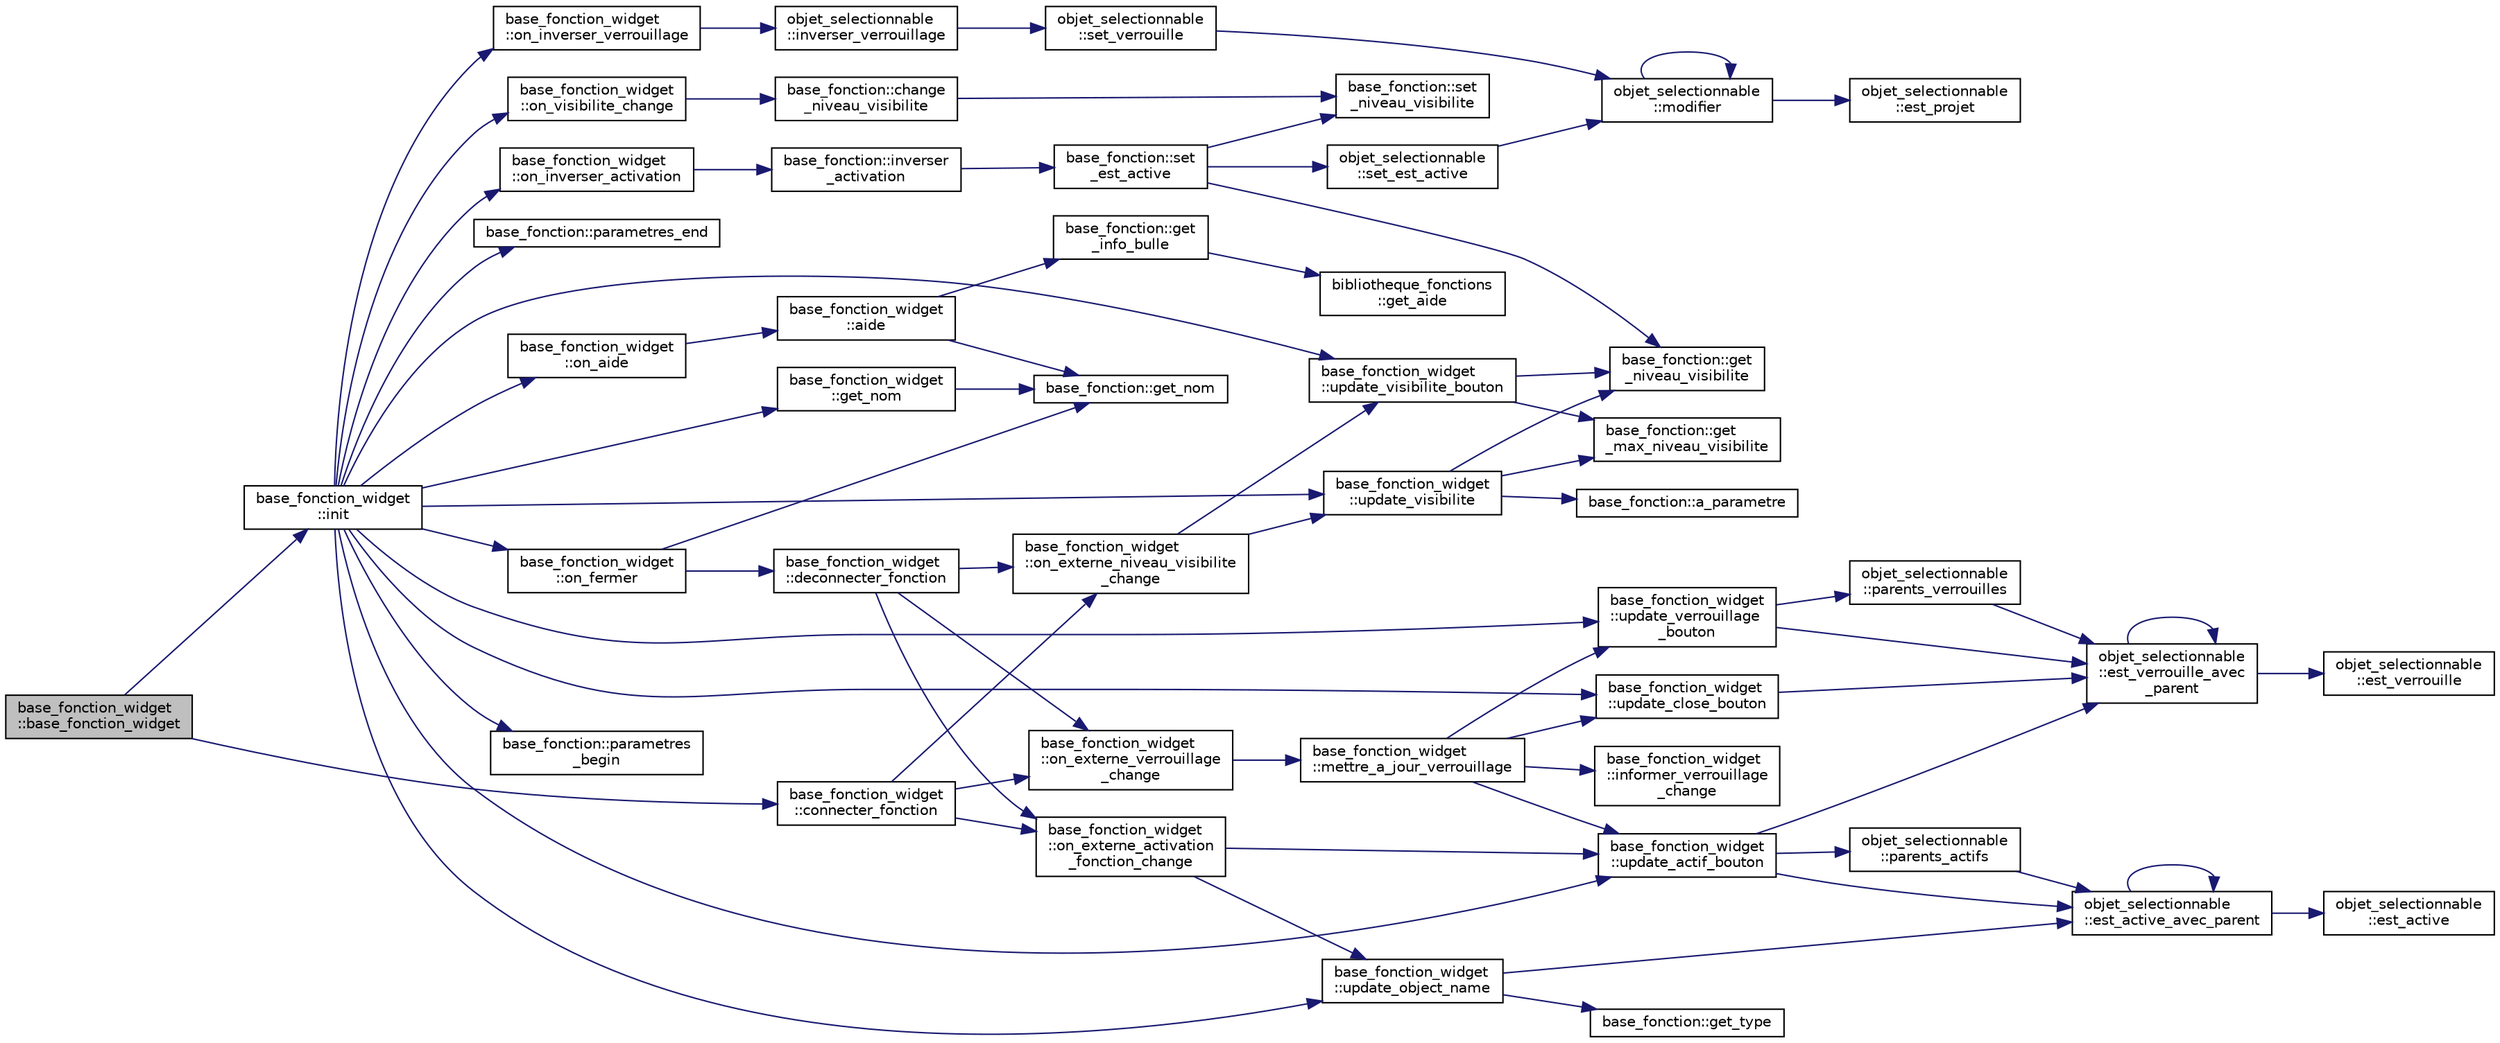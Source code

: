 digraph "base_fonction_widget::base_fonction_widget"
{
  edge [fontname="Helvetica",fontsize="10",labelfontname="Helvetica",labelfontsize="10"];
  node [fontname="Helvetica",fontsize="10",shape=record];
  rankdir="LR";
  Node0 [label="base_fonction_widget\l::base_fonction_widget",height=0.2,width=0.4,color="black", fillcolor="grey75", style="filled", fontcolor="black"];
  Node0 -> Node1 [color="midnightblue",fontsize="10",style="solid",fontname="Helvetica"];
  Node1 [label="base_fonction_widget\l::init",height=0.2,width=0.4,color="black", fillcolor="white", style="filled",URL="$classbase__fonction__widget.html#a8f7d38b1f3eeacb69017621ee3fc055b",tooltip="Initialise le widget. "];
  Node1 -> Node2 [color="midnightblue",fontsize="10",style="solid",fontname="Helvetica"];
  Node2 [label="base_fonction_widget\l::on_visibilite_change",height=0.2,width=0.4,color="black", fillcolor="white", style="filled",URL="$classbase__fonction__widget.html#a01be0aabd5759aae2f380a4ea13dea43",tooltip="Fonction appelée lors d&#39;une demande de changement de niveau de visibilité. "];
  Node2 -> Node3 [color="midnightblue",fontsize="10",style="solid",fontname="Helvetica"];
  Node3 [label="base_fonction::change\l_niveau_visibilite",height=0.2,width=0.4,color="black", fillcolor="white", style="filled",URL="$classbase__fonction.html#a9a29109804d6f1a70350b45e8ef5a680",tooltip="Modifier le niveau de visibilité de la fonction. "];
  Node3 -> Node4 [color="midnightblue",fontsize="10",style="solid",fontname="Helvetica"];
  Node4 [label="base_fonction::set\l_niveau_visibilite",height=0.2,width=0.4,color="black", fillcolor="white", style="filled",URL="$classbase__fonction.html#aac434731c9e5d95398d3baae6c74d447",tooltip="Initialise le niveau de visibilité de la fonction. "];
  Node1 -> Node5 [color="midnightblue",fontsize="10",style="solid",fontname="Helvetica"];
  Node5 [label="base_fonction_widget\l::on_inverser_activation",height=0.2,width=0.4,color="black", fillcolor="white", style="filled",URL="$classbase__fonction__widget.html#acb52c3b688b3821f7fb307dc136ff49d",tooltip="Fonction appelée lors d&#39;une demande d&#39;inversion d&#39;activation. "];
  Node5 -> Node6 [color="midnightblue",fontsize="10",style="solid",fontname="Helvetica"];
  Node6 [label="base_fonction::inverser\l_activation",height=0.2,width=0.4,color="black", fillcolor="white", style="filled",URL="$classbase__fonction.html#aaf72b5fa4bf0bd4ee43d7eab0aeac984",tooltip="Inverse le niveau de visibilité de la fonction. "];
  Node6 -> Node7 [color="midnightblue",fontsize="10",style="solid",fontname="Helvetica"];
  Node7 [label="base_fonction::set\l_est_active",height=0.2,width=0.4,color="black", fillcolor="white", style="filled",URL="$classbase__fonction.html#a58252a04c7afea216c29d13132b0d6a2",tooltip="Initialise l&#39;activation de la fonction. "];
  Node7 -> Node8 [color="midnightblue",fontsize="10",style="solid",fontname="Helvetica"];
  Node8 [label="base_fonction::get\l_niveau_visibilite",height=0.2,width=0.4,color="black", fillcolor="white", style="filled",URL="$classbase__fonction.html#aad1c92b3ed0b589ba58323132ab4aae7",tooltip="Accesseur du niveau de visibilité de la fonction. "];
  Node7 -> Node4 [color="midnightblue",fontsize="10",style="solid",fontname="Helvetica"];
  Node7 -> Node9 [color="midnightblue",fontsize="10",style="solid",fontname="Helvetica"];
  Node9 [label="objet_selectionnable\l::set_est_active",height=0.2,width=0.4,color="black", fillcolor="white", style="filled",URL="$classobjet__selectionnable.html#acb1bf63e061079a402c929ce346b0b22",tooltip="Initialise l&#39;état d&#39;activation de l&#39;objet. "];
  Node9 -> Node10 [color="midnightblue",fontsize="10",style="solid",fontname="Helvetica"];
  Node10 [label="objet_selectionnable\l::modifier",height=0.2,width=0.4,color="black", fillcolor="white", style="filled",URL="$classobjet__selectionnable.html#a9f76b8e89231a79c3fc840af874bd868",tooltip="Modifie l&#39;objet. "];
  Node10 -> Node11 [color="midnightblue",fontsize="10",style="solid",fontname="Helvetica"];
  Node11 [label="objet_selectionnable\l::est_projet",height=0.2,width=0.4,color="black", fillcolor="white", style="filled",URL="$classobjet__selectionnable.html#a49ea1a29523e46f099896477a2b43eaa",tooltip="Indique si l&#39;objet est un projet. "];
  Node10 -> Node10 [color="midnightblue",fontsize="10",style="solid",fontname="Helvetica"];
  Node1 -> Node12 [color="midnightblue",fontsize="10",style="solid",fontname="Helvetica"];
  Node12 [label="base_fonction_widget\l::on_inverser_verrouillage",height=0.2,width=0.4,color="black", fillcolor="white", style="filled",URL="$classbase__fonction__widget.html#a9e1f1563d0793c0601c8dc5b8a1e7326",tooltip="Fonction appelée lors d&#39;une demande d&#39;inversion de verrouillage. "];
  Node12 -> Node13 [color="midnightblue",fontsize="10",style="solid",fontname="Helvetica"];
  Node13 [label="objet_selectionnable\l::inverser_verrouillage",height=0.2,width=0.4,color="black", fillcolor="white", style="filled",URL="$classobjet__selectionnable.html#a028ac895965858e0e8e8e2cc25e8323c",tooltip="Inverse l&#39;état de verrouillage. "];
  Node13 -> Node14 [color="midnightblue",fontsize="10",style="solid",fontname="Helvetica"];
  Node14 [label="objet_selectionnable\l::set_verrouille",height=0.2,width=0.4,color="black", fillcolor="white", style="filled",URL="$classobjet__selectionnable.html#a5d39343f43293805a0b60e8520687d87",tooltip="Initialise l&#39;état de verrouillage de l&#39;objet. "];
  Node14 -> Node10 [color="midnightblue",fontsize="10",style="solid",fontname="Helvetica"];
  Node1 -> Node15 [color="midnightblue",fontsize="10",style="solid",fontname="Helvetica"];
  Node15 [label="base_fonction_widget\l::on_aide",height=0.2,width=0.4,color="black", fillcolor="white", style="filled",URL="$classbase__fonction__widget.html#aa9ed6c2c549d58a33a9ea3c36dae27ba",tooltip="Fonction appelée lors d&#39;une demande d&#39;affichage de l&#39;aide. "];
  Node15 -> Node16 [color="midnightblue",fontsize="10",style="solid",fontname="Helvetica"];
  Node16 [label="base_fonction_widget\l::aide",height=0.2,width=0.4,color="black", fillcolor="white", style="filled",URL="$classbase__fonction__widget.html#ab743a655c281ef042772378c76c2de82",tooltip="Affiche l&#39;aide de la fonction associée. "];
  Node16 -> Node17 [color="midnightblue",fontsize="10",style="solid",fontname="Helvetica"];
  Node17 [label="base_fonction::get_nom",height=0.2,width=0.4,color="black", fillcolor="white", style="filled",URL="$classbase__fonction.html#aa184addbc0e71b3fd255b2f0b9e7c99e",tooltip="Accesseur du nom de la fonction. "];
  Node16 -> Node18 [color="midnightblue",fontsize="10",style="solid",fontname="Helvetica"];
  Node18 [label="base_fonction::get\l_info_bulle",height=0.2,width=0.4,color="black", fillcolor="white", style="filled",URL="$classbase__fonction.html#a3164fc49ae9d3f7b9902745014036751",tooltip="Génère et retourne le texte d&#39;info-bulle. "];
  Node18 -> Node19 [color="midnightblue",fontsize="10",style="solid",fontname="Helvetica"];
  Node19 [label="bibliotheque_fonctions\l::get_aide",height=0.2,width=0.4,color="black", fillcolor="white", style="filled",URL="$classbibliotheque__fonctions.html#af09bab02cd189c76012784c77f336a90",tooltip="Retourne le texte d&#39;aide pour un type de fonction donné. "];
  Node1 -> Node20 [color="midnightblue",fontsize="10",style="solid",fontname="Helvetica"];
  Node20 [label="base_fonction_widget\l::get_nom",height=0.2,width=0.4,color="black", fillcolor="white", style="filled",URL="$classbase__fonction__widget.html#a49158595d1376bdf84a712ff18cb00b2",tooltip="Fonction retournant le nom de la fonction à afficher. "];
  Node20 -> Node17 [color="midnightblue",fontsize="10",style="solid",fontname="Helvetica"];
  Node1 -> Node21 [color="midnightblue",fontsize="10",style="solid",fontname="Helvetica"];
  Node21 [label="base_fonction_widget\l::on_fermer",height=0.2,width=0.4,color="black", fillcolor="white", style="filled",URL="$classbase__fonction__widget.html#a2e6e9fd90f86e175e6202ec057f0f297",tooltip="Fonction appelée lors d&#39;une demande de fermeture de la fonction. "];
  Node21 -> Node17 [color="midnightblue",fontsize="10",style="solid",fontname="Helvetica"];
  Node21 -> Node22 [color="midnightblue",fontsize="10",style="solid",fontname="Helvetica"];
  Node22 [label="base_fonction_widget\l::deconnecter_fonction",height=0.2,width=0.4,color="black", fillcolor="white", style="filled",URL="$classbase__fonction__widget.html#a38df68f6f1a38a5d2f653ccc75b3d54d",tooltip="Retire les connections de la fonction associée. "];
  Node22 -> Node23 [color="midnightblue",fontsize="10",style="solid",fontname="Helvetica"];
  Node23 [label="base_fonction_widget\l::on_externe_activation\l_fonction_change",height=0.2,width=0.4,color="black", fillcolor="white", style="filled",URL="$classbase__fonction__widget.html#ad5f92c5b95f40e2962fced2467de68bf",tooltip="Fonction appelée lors d&#39;un changement d&#39;activation de la fonction associée. "];
  Node23 -> Node24 [color="midnightblue",fontsize="10",style="solid",fontname="Helvetica"];
  Node24 [label="base_fonction_widget\l::update_actif_bouton",height=0.2,width=0.4,color="black", fillcolor="white", style="filled",URL="$classbase__fonction__widget.html#a548a6571fb757666807a6b3e95485dea",tooltip="Met à jour le bouton d&#39;activation. "];
  Node24 -> Node25 [color="midnightblue",fontsize="10",style="solid",fontname="Helvetica"];
  Node25 [label="objet_selectionnable\l::est_verrouille_avec\l_parent",height=0.2,width=0.4,color="black", fillcolor="white", style="filled",URL="$classobjet__selectionnable.html#a001c4584a6430689f478544ec560fb7e",tooltip="Indique si l&#39;objet est verrouillé en considérant également ses parents. "];
  Node25 -> Node26 [color="midnightblue",fontsize="10",style="solid",fontname="Helvetica"];
  Node26 [label="objet_selectionnable\l::est_verrouille",height=0.2,width=0.4,color="black", fillcolor="white", style="filled",URL="$classobjet__selectionnable.html#ae9c29950b9e5b582338ac659ecc3e3d6",tooltip="Indique si l&#39;objet est vérrouillé, i.e. non éditable. "];
  Node25 -> Node25 [color="midnightblue",fontsize="10",style="solid",fontname="Helvetica"];
  Node24 -> Node27 [color="midnightblue",fontsize="10",style="solid",fontname="Helvetica"];
  Node27 [label="objet_selectionnable\l::est_active_avec_parent",height=0.2,width=0.4,color="black", fillcolor="white", style="filled",URL="$classobjet__selectionnable.html#ab86bf8b056ebc44909fb899dc6834422",tooltip="Retourne l&#39;état d&#39;activation de l&#39;objet en considérant également les objets parents. "];
  Node27 -> Node28 [color="midnightblue",fontsize="10",style="solid",fontname="Helvetica"];
  Node28 [label="objet_selectionnable\l::est_active",height=0.2,width=0.4,color="black", fillcolor="white", style="filled",URL="$classobjet__selectionnable.html#a9a0bf43723dd1656224cec9f3c42bba0",tooltip="Retourne l&#39;état d&#39;activation de l&#39;objet. "];
  Node27 -> Node27 [color="midnightblue",fontsize="10",style="solid",fontname="Helvetica"];
  Node24 -> Node29 [color="midnightblue",fontsize="10",style="solid",fontname="Helvetica"];
  Node29 [label="objet_selectionnable\l::parents_actifs",height=0.2,width=0.4,color="black", fillcolor="white", style="filled",URL="$classobjet__selectionnable.html#a65b1afceca6ba5882edb9b7707d851f8",tooltip="Retourne l&#39;état d&#39;activation de l&#39;objet parent. "];
  Node29 -> Node27 [color="midnightblue",fontsize="10",style="solid",fontname="Helvetica"];
  Node23 -> Node30 [color="midnightblue",fontsize="10",style="solid",fontname="Helvetica"];
  Node30 [label="base_fonction_widget\l::update_object_name",height=0.2,width=0.4,color="black", fillcolor="white", style="filled",URL="$classbase__fonction__widget.html#a9e330f5ec8c7eac285d1c78cc82e0ea0",tooltip="Met à jour les noms des objets. "];
  Node30 -> Node27 [color="midnightblue",fontsize="10",style="solid",fontname="Helvetica"];
  Node30 -> Node31 [color="midnightblue",fontsize="10",style="solid",fontname="Helvetica"];
  Node31 [label="base_fonction::get_type",height=0.2,width=0.4,color="black", fillcolor="white", style="filled",URL="$classbase__fonction.html#a8ed620b54f5ef377c2593952eafd6ad9",tooltip="Accesseur du type de la fonction. "];
  Node22 -> Node32 [color="midnightblue",fontsize="10",style="solid",fontname="Helvetica"];
  Node32 [label="base_fonction_widget\l::on_externe_verrouillage\l_change",height=0.2,width=0.4,color="black", fillcolor="white", style="filled",URL="$classbase__fonction__widget.html#a7aaa562bd9757a4a4365867b7fdaa024",tooltip="Fonction appelée lors d&#39;un changement de verrouillage de l&#39;objet associé. "];
  Node32 -> Node33 [color="midnightblue",fontsize="10",style="solid",fontname="Helvetica"];
  Node33 [label="base_fonction_widget\l::mettre_a_jour_verrouillage",height=0.2,width=0.4,color="black", fillcolor="white", style="filled",URL="$classbase__fonction__widget.html#a7b70afc37ac7d91da2ce41bd62ea185c",tooltip="Met à jour le widget en fonction de l&#39;état de verrouillage actuel. "];
  Node33 -> Node34 [color="midnightblue",fontsize="10",style="solid",fontname="Helvetica"];
  Node34 [label="base_fonction_widget\l::update_verrouillage\l_bouton",height=0.2,width=0.4,color="black", fillcolor="white", style="filled",URL="$classbase__fonction__widget.html#a6409997ef11539e0811573c7655532ee",tooltip="Met à jour le bouton de verrouillage. "];
  Node34 -> Node35 [color="midnightblue",fontsize="10",style="solid",fontname="Helvetica"];
  Node35 [label="objet_selectionnable\l::parents_verrouilles",height=0.2,width=0.4,color="black", fillcolor="white", style="filled",URL="$classobjet__selectionnable.html#ad9357af8b3471529814165378c6ce13d",tooltip="Indique si le paret de l&#39;objet est verrouillé. "];
  Node35 -> Node25 [color="midnightblue",fontsize="10",style="solid",fontname="Helvetica"];
  Node34 -> Node25 [color="midnightblue",fontsize="10",style="solid",fontname="Helvetica"];
  Node33 -> Node24 [color="midnightblue",fontsize="10",style="solid",fontname="Helvetica"];
  Node33 -> Node36 [color="midnightblue",fontsize="10",style="solid",fontname="Helvetica"];
  Node36 [label="base_fonction_widget\l::update_close_bouton",height=0.2,width=0.4,color="black", fillcolor="white", style="filled",URL="$classbase__fonction__widget.html#a4820f0a814f27542d1f0c9dc8de535a3",tooltip="Met à jour le bouton de fermeture. "];
  Node36 -> Node25 [color="midnightblue",fontsize="10",style="solid",fontname="Helvetica"];
  Node33 -> Node37 [color="midnightblue",fontsize="10",style="solid",fontname="Helvetica"];
  Node37 [label="base_fonction_widget\l::informer_verrouillage\l_change",height=0.2,width=0.4,color="black", fillcolor="white", style="filled",URL="$classbase__fonction__widget.html#aa4f470af8fb51c1ff276b18205104c94",tooltip="Fonction appelée lors d&#39;un changement de verrouillage. "];
  Node22 -> Node38 [color="midnightblue",fontsize="10",style="solid",fontname="Helvetica"];
  Node38 [label="base_fonction_widget\l::on_externe_niveau_visibilite\l_change",height=0.2,width=0.4,color="black", fillcolor="white", style="filled",URL="$classbase__fonction__widget.html#aca2caf600b1453a47ceca71cd3fdf6d9",tooltip="Fonction appelée lors d&#39;un changement de niveau de visibilité de la fonction associée. "];
  Node38 -> Node39 [color="midnightblue",fontsize="10",style="solid",fontname="Helvetica"];
  Node39 [label="base_fonction_widget\l::update_visibilite_bouton",height=0.2,width=0.4,color="black", fillcolor="white", style="filled",URL="$classbase__fonction__widget.html#aae7f6163e10dcad3463d62ca366b0ab3",tooltip="Met à jour le bouton de visibilité. "];
  Node39 -> Node8 [color="midnightblue",fontsize="10",style="solid",fontname="Helvetica"];
  Node39 -> Node40 [color="midnightblue",fontsize="10",style="solid",fontname="Helvetica"];
  Node40 [label="base_fonction::get\l_max_niveau_visibilite",height=0.2,width=0.4,color="black", fillcolor="white", style="filled",URL="$classbase__fonction.html#a77377a91b67ba3559235beda6a86478e",tooltip="Accesseur du niveau maximum de visibilité de la fonction. "];
  Node38 -> Node41 [color="midnightblue",fontsize="10",style="solid",fontname="Helvetica"];
  Node41 [label="base_fonction_widget\l::update_visibilite",height=0.2,width=0.4,color="black", fillcolor="white", style="filled",URL="$classbase__fonction__widget.html#adf4804d6d9006f77343cdd242e99b29b",tooltip="Met à jour le widget en fonction du niveau de visibilité de la fonction associée. ..."];
  Node41 -> Node8 [color="midnightblue",fontsize="10",style="solid",fontname="Helvetica"];
  Node41 -> Node42 [color="midnightblue",fontsize="10",style="solid",fontname="Helvetica"];
  Node42 [label="base_fonction::a_parametre",height=0.2,width=0.4,color="black", fillcolor="white", style="filled",URL="$classbase__fonction.html#ad49027db1f943c9ab8f36f8fbdd9b80b",tooltip="Indique si la fonction a un paramètre. "];
  Node41 -> Node40 [color="midnightblue",fontsize="10",style="solid",fontname="Helvetica"];
  Node1 -> Node43 [color="midnightblue",fontsize="10",style="solid",fontname="Helvetica"];
  Node43 [label="base_fonction::parametres\l_begin",height=0.2,width=0.4,color="black", fillcolor="white", style="filled",URL="$classbase__fonction.html#aa6a1b06544f57e26311eba48b08eaf54",tooltip="Retourne l&#39;itérateur sur le début de la liste des paramètres. "];
  Node1 -> Node44 [color="midnightblue",fontsize="10",style="solid",fontname="Helvetica"];
  Node44 [label="base_fonction::parametres_end",height=0.2,width=0.4,color="black", fillcolor="white", style="filled",URL="$classbase__fonction.html#a39f01a1372ee04c2620602c530431506",tooltip="Retourne l&#39;itérateur sur la fin des paramètres. "];
  Node1 -> Node24 [color="midnightblue",fontsize="10",style="solid",fontname="Helvetica"];
  Node1 -> Node34 [color="midnightblue",fontsize="10",style="solid",fontname="Helvetica"];
  Node1 -> Node36 [color="midnightblue",fontsize="10",style="solid",fontname="Helvetica"];
  Node1 -> Node39 [color="midnightblue",fontsize="10",style="solid",fontname="Helvetica"];
  Node1 -> Node30 [color="midnightblue",fontsize="10",style="solid",fontname="Helvetica"];
  Node1 -> Node41 [color="midnightblue",fontsize="10",style="solid",fontname="Helvetica"];
  Node0 -> Node45 [color="midnightblue",fontsize="10",style="solid",fontname="Helvetica"];
  Node45 [label="base_fonction_widget\l::connecter_fonction",height=0.2,width=0.4,color="black", fillcolor="white", style="filled",URL="$classbase__fonction__widget.html#a50fd671225550772c811014c33b7788f",tooltip="Ajoute les connections pour la fonction associée. "];
  Node45 -> Node23 [color="midnightblue",fontsize="10",style="solid",fontname="Helvetica"];
  Node45 -> Node32 [color="midnightblue",fontsize="10",style="solid",fontname="Helvetica"];
  Node45 -> Node38 [color="midnightblue",fontsize="10",style="solid",fontname="Helvetica"];
}
